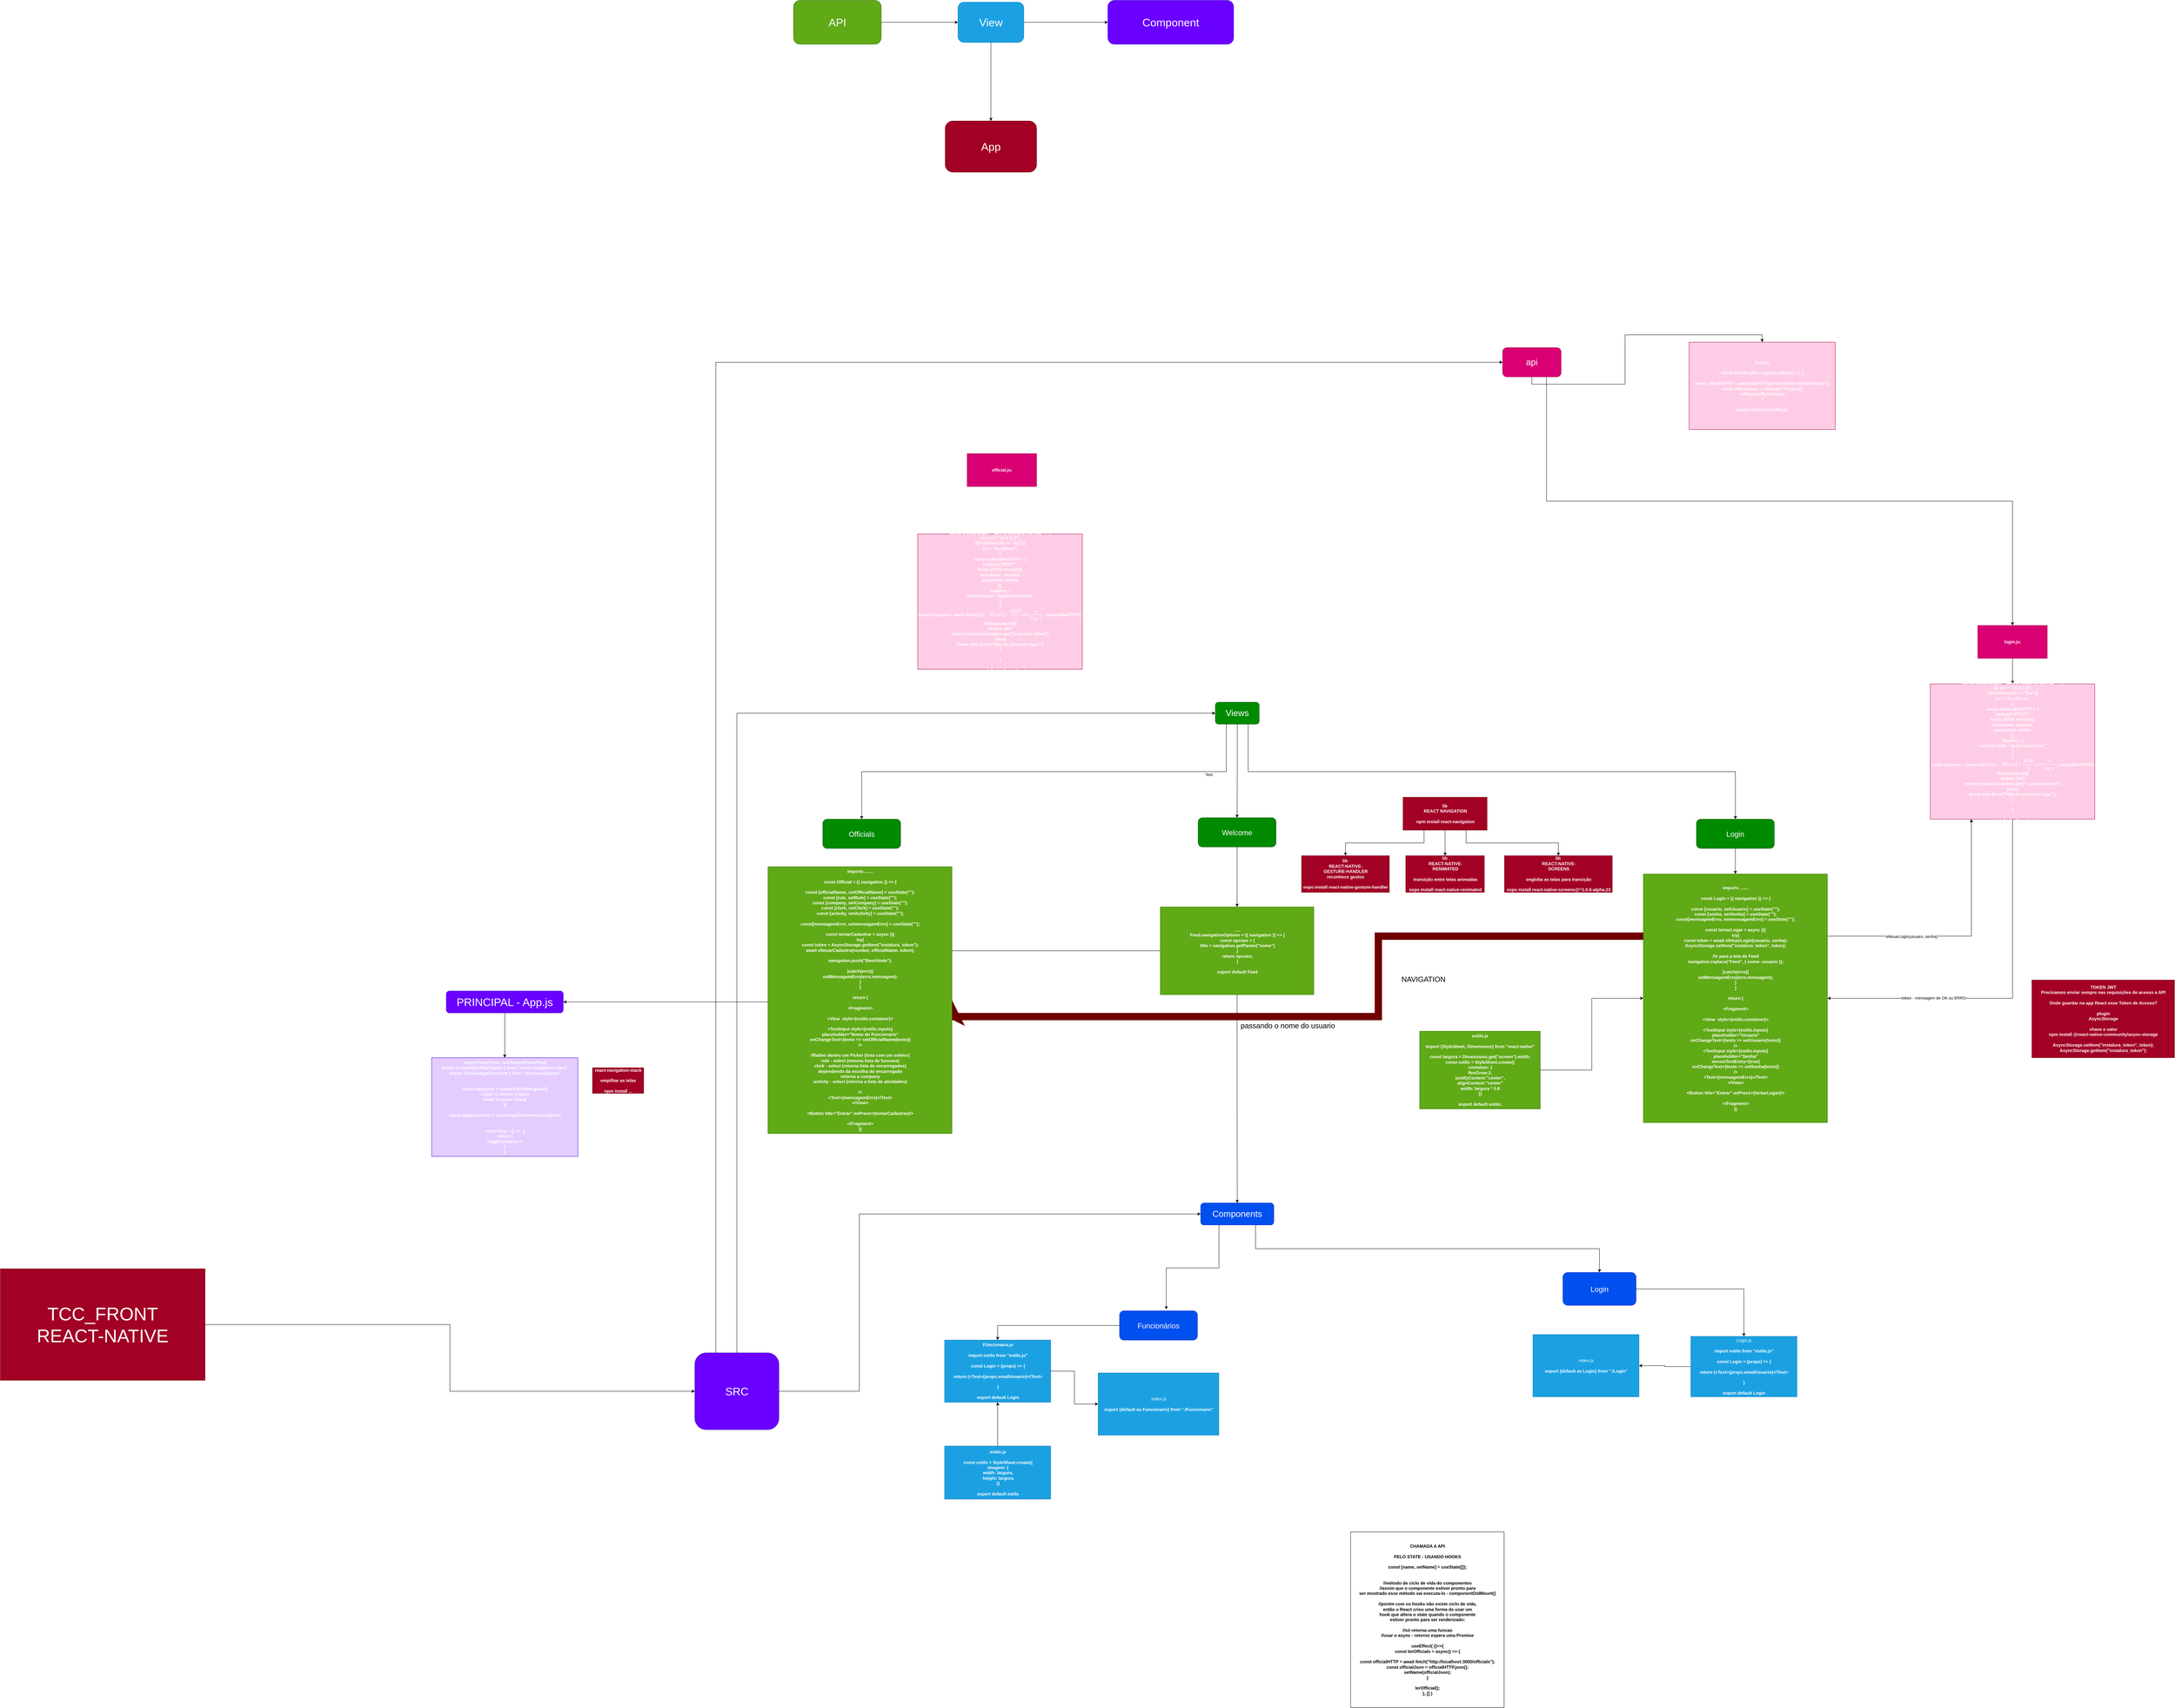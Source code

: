 <mxfile version="14.2.4" type="embed">
    <diagram id="uK-4cWOUnEbERWLj9T2r" name="Page-1">
        <mxGraphModel dx="8715" dy="6167" grid="1" gridSize="10" guides="1" tooltips="1" connect="1" arrows="1" fold="1" page="1" pageScale="1" pageWidth="827" pageHeight="1169" background="none" math="0" shadow="0">
            <root>
                <mxCell id="0"/>
                <mxCell id="1" parent="0"/>
                <mxCell id="62" style="edgeStyle=orthogonalEdgeStyle;rounded=0;orthogonalLoop=1;jettySize=auto;html=1;exitX=1;exitY=0.5;exitDx=0;exitDy=0;" parent="1" source="2" target="6" edge="1">
                    <mxGeometry relative="1" as="geometry"/>
                </mxCell>
                <mxCell id="2" value="&lt;font style=&quot;font-size: 50px&quot;&gt;TCC_FRONT&lt;br&gt;REACT-NATIVE&lt;/font&gt;" style="rounded=0;whiteSpace=wrap;html=1;fillColor=#a20025;strokeColor=#6F0000;fontColor=#ffffff;" parent="1" vertex="1">
                    <mxGeometry x="-3490" y="650" width="560" height="305" as="geometry"/>
                </mxCell>
                <mxCell id="27" style="edgeStyle=orthogonalEdgeStyle;rounded=0;orthogonalLoop=1;jettySize=auto;html=1;exitX=0.75;exitY=1;exitDx=0;exitDy=0;" parent="1" source="3" target="7" edge="1">
                    <mxGeometry relative="1" as="geometry"/>
                </mxCell>
                <mxCell id="28" style="edgeStyle=orthogonalEdgeStyle;rounded=0;orthogonalLoop=1;jettySize=auto;html=1;exitX=0.25;exitY=1;exitDx=0;exitDy=0;entryX=0.6;entryY=-0.05;entryDx=0;entryDy=0;entryPerimeter=0;" parent="1" source="3" target="24" edge="1">
                    <mxGeometry relative="1" as="geometry"/>
                </mxCell>
                <mxCell id="3" value="&lt;font style=&quot;font-size: 24px&quot;&gt;Components&lt;/font&gt;" style="rounded=1;whiteSpace=wrap;html=1;fillColor=#0050ef;strokeColor=#001DBC;fontColor=#ffffff;" parent="1" vertex="1">
                    <mxGeometry x="-206" y="470" width="200" height="60" as="geometry"/>
                </mxCell>
                <mxCell id="65" style="edgeStyle=orthogonalEdgeStyle;rounded=0;orthogonalLoop=1;jettySize=auto;html=1;exitX=0.5;exitY=0;exitDx=0;exitDy=0;entryX=0;entryY=0.5;entryDx=0;entryDy=0;" parent="1" source="6" target="63" edge="1">
                    <mxGeometry relative="1" as="geometry"/>
                </mxCell>
                <mxCell id="68" style="edgeStyle=orthogonalEdgeStyle;rounded=0;orthogonalLoop=1;jettySize=auto;html=1;exitX=0.25;exitY=0;exitDx=0;exitDy=0;entryX=0;entryY=0.5;entryDx=0;entryDy=0;" parent="1" source="6" target="44" edge="1">
                    <mxGeometry relative="1" as="geometry"/>
                </mxCell>
                <mxCell id="123" style="edgeStyle=orthogonalEdgeStyle;rounded=0;orthogonalLoop=1;jettySize=auto;html=1;exitX=1;exitY=0.5;exitDx=0;exitDy=0;entryX=0;entryY=0.5;entryDx=0;entryDy=0;strokeWidth=1;fontSize=11;" parent="1" source="6" target="3" edge="1">
                    <mxGeometry relative="1" as="geometry">
                        <Array as="points">
                            <mxPoint x="-1140" y="985"/>
                            <mxPoint x="-1140" y="500"/>
                        </Array>
                    </mxGeometry>
                </mxCell>
                <mxCell id="6" value="&lt;font style=&quot;font-size: 30px&quot;&gt;SRC&lt;/font&gt;" style="rounded=1;whiteSpace=wrap;html=1;fillColor=#6a00ff;strokeColor=#3700CC;fontColor=#ffffff;" parent="1" vertex="1">
                    <mxGeometry x="-1590" y="880" width="230" height="210" as="geometry"/>
                </mxCell>
                <mxCell id="43" style="edgeStyle=orthogonalEdgeStyle;rounded=0;orthogonalLoop=1;jettySize=auto;html=1;entryX=0.5;entryY=0;entryDx=0;entryDy=0;" parent="1" source="7" target="40" edge="1">
                    <mxGeometry relative="1" as="geometry"/>
                </mxCell>
                <mxCell id="7" value="&lt;font style=&quot;font-size: 20px&quot;&gt;Login&lt;/font&gt;" style="rounded=1;whiteSpace=wrap;html=1;fillColor=#0050ef;strokeColor=#001DBC;fontColor=#ffffff;" parent="1" vertex="1">
                    <mxGeometry x="785" y="660" width="200" height="90" as="geometry"/>
                </mxCell>
                <mxCell id="12" value="index.js&lt;br&gt;&lt;b&gt;&lt;br&gt;&lt;/b&gt;&lt;b&gt;export {default as Login} from &quot;./Login&quot;&lt;/b&gt;&lt;b&gt;&lt;br&gt;&lt;/b&gt;" style="html=1;fillColor=#1ba1e2;strokeColor=#006EAF;fontColor=#ffffff;" parent="1" vertex="1">
                    <mxGeometry x="703" y="830" width="290" height="170" as="geometry"/>
                </mxCell>
                <mxCell id="75" style="edgeStyle=orthogonalEdgeStyle;rounded=0;orthogonalLoop=1;jettySize=auto;html=1;exitX=0.5;exitY=1;exitDx=0;exitDy=0;entryX=0.5;entryY=0;entryDx=0;entryDy=0;" parent="1" source="14" target="74" edge="1">
                    <mxGeometry relative="1" as="geometry"/>
                </mxCell>
                <mxCell id="14" value="&lt;font style=&quot;font-size: 30px&quot;&gt;PRINCIPAL - App.js&lt;/font&gt;" style="rounded=1;whiteSpace=wrap;html=1;fillColor=#6a00ff;strokeColor=#3700CC;fontColor=#ffffff;" parent="1" vertex="1">
                    <mxGeometry x="-2270" y="-110" width="320" height="60" as="geometry"/>
                </mxCell>
                <mxCell id="102" style="edgeStyle=orthogonalEdgeStyle;rounded=0;orthogonalLoop=1;jettySize=auto;html=1;entryX=0;entryY=0.5;entryDx=0;entryDy=0;" parent="1" source="22" target="79" edge="1">
                    <mxGeometry relative="1" as="geometry"/>
                </mxCell>
                <mxCell id="22" value="&lt;b&gt;estilo.js&lt;br&gt;&lt;br&gt;import {StyleSheet, Dimensions} from &quot;react-native&quot;&lt;br&gt;&lt;br&gt;const largura = Dimensions.get(&quot;screen&quot;).width;&lt;br&gt;const estilo = StyleSheet.create({&lt;br&gt;container: {&lt;br&gt;flexGrow:2,&lt;br&gt;justifyContent:&quot;center&quot;,&lt;br&gt;alignContent:&quot;center&quot;&lt;br&gt;width: largura * 0.8&lt;br&gt;})&lt;br&gt;&lt;br&gt;export default estilo;&lt;br&gt;&lt;/b&gt;" style="html=1;fillColor=#60a917;strokeColor=#2D7600;fontColor=#ffffff;" parent="1" vertex="1">
                    <mxGeometry x="393" width="330" height="212.5" as="geometry"/>
                </mxCell>
                <mxCell id="37" style="edgeStyle=orthogonalEdgeStyle;rounded=0;orthogonalLoop=1;jettySize=auto;html=1;exitX=0;exitY=0.5;exitDx=0;exitDy=0;entryX=0.5;entryY=0;entryDx=0;entryDy=0;" parent="1" source="24" target="35" edge="1">
                    <mxGeometry relative="1" as="geometry"/>
                </mxCell>
                <mxCell id="24" value="&lt;font style=&quot;font-size: 20px&quot;&gt;Funcionários&lt;/font&gt;" style="rounded=1;whiteSpace=wrap;html=1;fillColor=#0050ef;strokeColor=#001DBC;fontColor=#ffffff;" parent="1" vertex="1">
                    <mxGeometry x="-428" y="765" width="213" height="80" as="geometry"/>
                </mxCell>
                <mxCell id="25" value="index.js&lt;b&gt;&lt;br&gt;&lt;br&gt;export {default as Funcionario} from &quot;./Funcionario&quot;&lt;br&gt;&lt;/b&gt;" style="html=1;fillColor=#1ba1e2;strokeColor=#006EAF;fontColor=#ffffff;" parent="1" vertex="1">
                    <mxGeometry x="-486.5" y="935" width="330" height="170" as="geometry"/>
                </mxCell>
                <mxCell id="39" style="edgeStyle=orthogonalEdgeStyle;rounded=0;orthogonalLoop=1;jettySize=auto;html=1;exitX=0.5;exitY=0;exitDx=0;exitDy=0;entryX=0.5;entryY=1;entryDx=0;entryDy=0;" parent="1" source="26" target="35" edge="1">
                    <mxGeometry relative="1" as="geometry"/>
                </mxCell>
                <mxCell id="26" value="&lt;b&gt;estilo.js&lt;br&gt;&lt;br&gt;const estilo = StyleSheet.create({&lt;br&gt;imagem: {&lt;br&gt;width: largura,&lt;br&gt;height: largura&lt;br&gt;})&lt;br&gt;&lt;br&gt;export default estilo&lt;br&gt;&lt;/b&gt;" style="html=1;fillColor=#1ba1e2;strokeColor=#006EAF;fontColor=#ffffff;" parent="1" vertex="1">
                    <mxGeometry x="-906.5" y="1135" width="290" height="145" as="geometry"/>
                </mxCell>
                <mxCell id="38" style="edgeStyle=orthogonalEdgeStyle;rounded=0;orthogonalLoop=1;jettySize=auto;html=1;exitX=1;exitY=0.5;exitDx=0;exitDy=0;entryX=0;entryY=0.5;entryDx=0;entryDy=0;" parent="1" source="35" target="25" edge="1">
                    <mxGeometry relative="1" as="geometry"/>
                </mxCell>
                <mxCell id="35" value="&lt;b&gt;FUncionario.js&lt;br&gt;&lt;br&gt;import estilo from &quot;estilo.js&quot;&lt;br&gt;&lt;br&gt;const Login = (props) =&amp;gt; {&lt;br&gt;&lt;br&gt;return (&amp;lt;Text&amp;gt;{props.emailUsuario}&amp;lt;/Text&amp;gt;&lt;br&gt;&lt;br&gt;}&lt;br&gt;&lt;br&gt;export default Login&lt;br&gt;&lt;/b&gt;" style="html=1;fillColor=#1ba1e2;strokeColor=#006EAF;fontColor=#ffffff;" parent="1" vertex="1">
                    <mxGeometry x="-906.5" y="845" width="290" height="170" as="geometry"/>
                </mxCell>
                <mxCell id="42" style="edgeStyle=orthogonalEdgeStyle;rounded=0;orthogonalLoop=1;jettySize=auto;html=1;entryX=1;entryY=0.5;entryDx=0;entryDy=0;" parent="1" source="40" target="12" edge="1">
                    <mxGeometry relative="1" as="geometry"/>
                </mxCell>
                <mxCell id="40" value="Login.js&lt;br&gt;&lt;b&gt;&lt;br&gt;import estilo from &quot;estilo.js&quot;&lt;br&gt;&lt;br&gt;const Login = (props) =&amp;gt; {&lt;br&gt;&lt;br&gt;return (&amp;lt;Text&amp;gt;{props.emailUsuario}&amp;lt;/Text&amp;gt;&lt;br&gt;&lt;br&gt;}&lt;br&gt;&lt;br&gt;export default Login&lt;br&gt;&lt;/b&gt;" style="html=1;fillColor=#1ba1e2;strokeColor=#006EAF;fontColor=#ffffff;" parent="1" vertex="1">
                    <mxGeometry x="1135" y="835" width="290" height="165" as="geometry"/>
                </mxCell>
                <mxCell id="69" style="edgeStyle=orthogonalEdgeStyle;rounded=0;orthogonalLoop=1;jettySize=auto;html=1;exitX=0.5;exitY=1;exitDx=0;exitDy=0;entryX=0.5;entryY=0;entryDx=0;entryDy=0;" parent="1" source="44" target="54" edge="1">
                    <mxGeometry relative="1" as="geometry"/>
                </mxCell>
                <mxCell id="86" style="edgeStyle=orthogonalEdgeStyle;rounded=0;orthogonalLoop=1;jettySize=auto;html=1;exitX=0.75;exitY=1;exitDx=0;exitDy=0;entryX=0.5;entryY=0;entryDx=0;entryDy=0;" parent="1" source="44" target="85" edge="1">
                    <mxGeometry relative="1" as="geometry"/>
                </mxCell>
                <mxCell id="44" value="&lt;font style=&quot;font-size: 24px&quot;&gt;api&lt;/font&gt;" style="rounded=1;whiteSpace=wrap;html=1;fillColor=#d80073;strokeColor=#A50040;fontColor=#ffffff;" parent="1" vertex="1">
                    <mxGeometry x="620" y="-1870" width="160" height="80" as="geometry"/>
                </mxCell>
                <mxCell id="54" value="&lt;b&gt;feed.js&lt;br&gt;&lt;br&gt;&lt;/b&gt;&lt;b&gt;const lerOfficials = async(callback) =&amp;gt; {&lt;br&gt;&lt;br&gt;const officialHTTP = await fetch(&quot;http://localhost:3000/officials&quot;);&lt;br&gt;const officialJson = officialHTTP.json();&lt;br&gt;callback(officialJson);&lt;br&gt;&lt;/b&gt;&lt;b&gt;}&lt;br&gt;&lt;br&gt;export default lerOfficial;&lt;br&gt;&lt;/b&gt;" style="html=1;strokeColor=#A50040;fontColor=#ffffff;fillColor=#FFCCE6;" parent="1" vertex="1">
                    <mxGeometry x="1130" y="-1885" width="400" height="239" as="geometry"/>
                </mxCell>
                <mxCell id="55" value="&lt;b&gt;CHAMADA A API&lt;br&gt;&lt;br&gt;PELO STATE - USANDO HOOKS&lt;br&gt;&lt;br&gt;const [name, setName] = useState([]);&lt;br&gt;&lt;br&gt;&lt;br&gt;//método de ciclo de vida do componentes&lt;br&gt;//assim que o componente estiver pronto para &lt;br&gt;ser mostrado esse método vai executa-lo - componentDidMount()&lt;br&gt;&lt;br&gt;//porém com os hooks não existe ciclo de vida, &lt;br&gt;então o React criou uma forma de usar um &lt;br&gt;hook que altera o state quando o componente &lt;br&gt;estiver pronto para ser renderizado:&lt;br&gt;&lt;br&gt;//só retorna uma funcao&lt;br&gt;//usar o async - retorno espera uma Promise&lt;br&gt;&lt;br&gt;useEffect( ()=&amp;gt;{&lt;br&gt;&lt;/b&gt;&lt;b&gt;const lerOfficials = async() =&amp;gt; {&lt;br&gt;&lt;br&gt;const officialHTTP = await fetch(&quot;http://localhost:3000/officials&quot;);&lt;br&gt;const officialJson = officialHTTP.json();&lt;br&gt;setName(officialJson);&lt;br&gt;&lt;/b&gt;&lt;b&gt;}&lt;br&gt;&lt;br&gt;lerOfficial();&lt;br&gt;}, [] )&lt;br&gt;&lt;/b&gt;" style="html=1;" parent="1" vertex="1">
                    <mxGeometry x="204" y="1370" width="420" height="480" as="geometry"/>
                </mxCell>
                <mxCell id="72" style="edgeStyle=orthogonalEdgeStyle;rounded=0;orthogonalLoop=1;jettySize=auto;html=1;exitX=0.5;exitY=1;exitDx=0;exitDy=0;entryX=0.5;entryY=0;entryDx=0;entryDy=0;" parent="1" source="63" target="67" edge="1">
                    <mxGeometry relative="1" as="geometry"/>
                </mxCell>
                <mxCell id="81" style="edgeStyle=orthogonalEdgeStyle;rounded=0;orthogonalLoop=1;jettySize=auto;html=1;exitX=0.75;exitY=1;exitDx=0;exitDy=0;" parent="1" source="63" target="78" edge="1">
                    <mxGeometry relative="1" as="geometry"/>
                </mxCell>
                <mxCell id="120" style="edgeStyle=orthogonalEdgeStyle;rounded=0;orthogonalLoop=1;jettySize=auto;html=1;exitX=0.25;exitY=1;exitDx=0;exitDy=0;entryX=0.5;entryY=0;entryDx=0;entryDy=0;strokeWidth=1;fontSize=11;" parent="1" source="63" target="119" edge="1">
                    <mxGeometry relative="1" as="geometry"/>
                </mxCell>
                <mxCell id="121" value="Text" style="edgeLabel;html=1;align=center;verticalAlign=middle;resizable=0;points=[];fontSize=11;" parent="120" vertex="1" connectable="0">
                    <mxGeometry x="-0.718" y="8" relative="1" as="geometry">
                        <mxPoint x="-1" as="offset"/>
                    </mxGeometry>
                </mxCell>
                <mxCell id="63" value="&lt;font style=&quot;font-size: 24px&quot;&gt;Views&lt;/font&gt;" style="rounded=1;whiteSpace=wrap;html=1;fillColor=#008a00;strokeColor=#005700;fontColor=#ffffff;" parent="1" vertex="1">
                    <mxGeometry x="-166" y="-900" width="120" height="60" as="geometry"/>
                </mxCell>
                <mxCell id="70" style="edgeStyle=orthogonalEdgeStyle;rounded=0;orthogonalLoop=1;jettySize=auto;html=1;exitX=0;exitY=0.5;exitDx=0;exitDy=0;entryX=1;entryY=0.5;entryDx=0;entryDy=0;" parent="1" source="66" target="14" edge="1">
                    <mxGeometry relative="1" as="geometry"/>
                </mxCell>
                <mxCell id="73" style="edgeStyle=orthogonalEdgeStyle;rounded=0;orthogonalLoop=1;jettySize=auto;html=1;exitX=0.5;exitY=1;exitDx=0;exitDy=0;entryX=0.5;entryY=0;entryDx=0;entryDy=0;" parent="1" source="66" target="3" edge="1">
                    <mxGeometry relative="1" as="geometry"/>
                </mxCell>
                <mxCell id="66" value="&lt;b&gt;....&lt;br&gt;Feed.navigationOptions = ({ navigation }) =&amp;gt; {&lt;br&gt;const opcoes = {&lt;br&gt;title = navigation.getParam(&quot;nome&quot;)&lt;br&gt;}&lt;br&gt;return opcoes;&lt;br&gt;}&lt;br&gt;&lt;br&gt;export default Feed&lt;br&gt;&lt;/b&gt;" style="html=1;fillColor=#60a917;strokeColor=#2D7600;fontColor=#ffffff;" parent="1" vertex="1">
                    <mxGeometry x="-316.5" y="-340" width="420" height="240" as="geometry"/>
                </mxCell>
                <mxCell id="71" style="edgeStyle=orthogonalEdgeStyle;rounded=0;orthogonalLoop=1;jettySize=auto;html=1;exitX=0.5;exitY=1;exitDx=0;exitDy=0;entryX=0.5;entryY=0;entryDx=0;entryDy=0;" parent="1" source="67" target="66" edge="1">
                    <mxGeometry relative="1" as="geometry"/>
                </mxCell>
                <mxCell id="67" value="&lt;font style=&quot;font-size: 20px&quot;&gt;Welcome&lt;/font&gt;" style="rounded=1;whiteSpace=wrap;html=1;fillColor=#008a00;strokeColor=#005700;fontColor=#ffffff;" parent="1" vertex="1">
                    <mxGeometry x="-213" y="-584" width="213" height="80" as="geometry"/>
                </mxCell>
                <mxCell id="74" value="&lt;b&gt;import Feed from ./src/Views/Feed/Feed&lt;br&gt;&lt;/b&gt;&lt;b&gt;import {createStackNavigator } from &quot;&lt;/b&gt;&lt;b&gt;react-navigation-stack&quot;&lt;br&gt;&lt;/b&gt;&lt;b&gt;import {createAppContainer } from &quot;&lt;/b&gt;&lt;b&gt;react-navigation&quot;&lt;br&gt;&lt;/b&gt;&lt;b&gt;&lt;br&gt;&lt;br&gt;const navigator = createStackNavigator({&lt;br&gt;Login :{ screen: Login}&lt;br&gt;Feed :{screen: Feed}&lt;br&gt;})&lt;br&gt;&lt;br&gt;const AppContainer = createAppContainer(navigator)&lt;br&gt;&lt;br&gt;&lt;br&gt;&lt;/b&gt;&lt;b&gt;const App = () =&amp;gt;&amp;nbsp; {&lt;br&gt;return (&lt;br&gt;&amp;lt;AppContainer /&amp;gt;&lt;br&gt;)&lt;br&gt;}&lt;br&gt;&lt;/b&gt;" style="html=1;strokeColor=#3700CC;fontColor=#ffffff;fillColor=#E5CCFF;" parent="1" vertex="1">
                    <mxGeometry x="-2310" y="72.5" width="400" height="270" as="geometry"/>
                </mxCell>
                <mxCell id="83" style="edgeStyle=orthogonalEdgeStyle;rounded=0;orthogonalLoop=1;jettySize=auto;html=1;exitX=0.5;exitY=1;exitDx=0;exitDy=0;entryX=0.5;entryY=0;entryDx=0;entryDy=0;" parent="1" source="78" target="79" edge="1">
                    <mxGeometry relative="1" as="geometry"/>
                </mxCell>
                <mxCell id="78" value="&lt;font style=&quot;font-size: 20px&quot;&gt;Login&lt;/font&gt;" style="rounded=1;whiteSpace=wrap;html=1;fillColor=#008a00;strokeColor=#005700;fontColor=#ffffff;" parent="1" vertex="1">
                    <mxGeometry x="1150.25" y="-580" width="213" height="80" as="geometry"/>
                </mxCell>
                <mxCell id="116" style="edgeStyle=orthogonalEdgeStyle;rounded=0;orthogonalLoop=1;jettySize=auto;html=1;exitX=0;exitY=0.25;exitDx=0;exitDy=0;entryX=1;entryY=0.5;entryDx=0;entryDy=0;fillColor=#a20025;strokeColor=#6F0000;strokeWidth=20;" parent="1" source="79" target="122" edge="1">
                    <mxGeometry relative="1" as="geometry">
                        <Array as="points">
                            <mxPoint x="280" y="-260"/>
                            <mxPoint x="280" y="-40"/>
                            <mxPoint x="-886" y="-40"/>
                        </Array>
                    </mxGeometry>
                </mxCell>
                <mxCell id="117" value="NAVIGATION" style="edgeLabel;html=1;align=center;verticalAlign=middle;resizable=0;points=[];fontSize=20;" parent="116" vertex="1" connectable="0">
                    <mxGeometry x="-0.182" y="10" relative="1" as="geometry">
                        <mxPoint x="113.23" y="-40.05" as="offset"/>
                    </mxGeometry>
                </mxCell>
                <mxCell id="124" style="edgeStyle=orthogonalEdgeStyle;rounded=0;orthogonalLoop=1;jettySize=auto;html=1;exitX=1;exitY=0.25;exitDx=0;exitDy=0;entryX=0.25;entryY=1;entryDx=0;entryDy=0;" edge="1" parent="1" source="79" target="104">
                    <mxGeometry relative="1" as="geometry"/>
                </mxCell>
                <mxCell id="125" value="efetuarLogin(usuairo, senha)" style="edgeLabel;html=1;align=center;verticalAlign=middle;resizable=0;points=[];" vertex="1" connectable="0" parent="124">
                    <mxGeometry x="-0.354" y="-1" relative="1" as="geometry">
                        <mxPoint as="offset"/>
                    </mxGeometry>
                </mxCell>
                <mxCell id="79" value="&lt;b&gt;imports .......&lt;br&gt;&lt;br&gt;const Login = ({ navigation }) =&amp;gt; {&lt;br&gt;&lt;br&gt;const [usuario, setUsuario] = useState(&quot;&quot;);&lt;/b&gt;&lt;b&gt;&lt;br&gt;const [senha, setSenha] = useState(&quot;&quot;);&lt;br&gt;const[mensagemErro, set&lt;/b&gt;&lt;b&gt;mensagemErro] = useState(&quot;&quot;);&lt;/b&gt;&lt;b&gt;&lt;br&gt;&lt;/b&gt;&lt;b&gt;&lt;br&gt;const tentarLogar = async (){&lt;br&gt;try{&lt;br&gt;const token = await efetuarLogin(usuario, senha);&lt;br&gt;AsyncStorage.setItem(&quot;instalura_token&quot;, token);&lt;br&gt;&lt;br&gt;//ir para a tela de Feed&lt;br&gt;navigation.replace(&quot;Feed&quot;, { nome: usuario });&lt;br&gt;&lt;br&gt;}catch(erro){&lt;br&gt;setMensagemErro(erro.mensagem);&lt;br&gt;}&lt;br&gt;}&lt;br&gt;&lt;br&gt;return (&lt;br&gt;&lt;br&gt;&amp;lt;Fragment&amp;gt;&lt;br&gt;&lt;br&gt;&amp;lt;View&amp;nbsp;&lt;/b&gt;&lt;b&gt;&amp;nbsp;style={estilo.container}&amp;gt;&lt;br&gt;&lt;/b&gt;&lt;b&gt;&lt;br&gt;&amp;lt;TextInput style={estilo.inputs}&lt;br&gt;placeholder=&quot;Usuario&quot;&lt;br&gt;onChangeText={texto =&amp;gt; setUsuario(texto)}&lt;br&gt;/&amp;gt;&lt;br&gt;&amp;lt;TextInput&amp;nbsp;&lt;/b&gt;&lt;b&gt;style={estilo.inputs}&lt;/b&gt;&lt;b&gt;&lt;br&gt;placeholder=&quot;Senha&quot;&lt;br&gt;secureTextEntry={true}&lt;br&gt;&lt;/b&gt;&lt;b&gt;onChangeText={texto =&amp;gt; setSenha(texto)}&lt;br&gt;&lt;/b&gt;&lt;b&gt;/&amp;gt;&lt;br&gt;&amp;lt;Text&amp;gt;{mensagemErro}&amp;lt;/Text&amp;gt;&lt;br&gt;&amp;lt;/View&amp;gt;&lt;br&gt;&lt;br&gt;&amp;lt;Button title=&quot;Entrar&quot; onPress={tentarLogar}/&amp;gt;&lt;br&gt;&lt;br&gt;&amp;lt;/Fragment&amp;gt;&lt;br&gt;)}&lt;br&gt;&lt;/b&gt;" style="html=1;fillColor=#60a917;strokeColor=#2D7600;fontColor=#ffffff;" parent="1" vertex="1">
                    <mxGeometry x="1005" y="-430" width="503.5" height="680" as="geometry"/>
                </mxCell>
                <mxCell id="106" style="edgeStyle=orthogonalEdgeStyle;rounded=0;orthogonalLoop=1;jettySize=auto;html=1;" parent="1" source="85" target="104" edge="1">
                    <mxGeometry relative="1" as="geometry"/>
                </mxCell>
                <mxCell id="85" value="&lt;b&gt;login.js;&lt;br&gt;&lt;/b&gt;" style="html=1;fillColor=#d80073;strokeColor=#A50040;fontColor=#ffffff;" parent="1" vertex="1">
                    <mxGeometry x="1920" y="-1110" width="190" height="90" as="geometry"/>
                </mxCell>
                <mxCell id="97" style="edgeStyle=orthogonalEdgeStyle;rounded=0;orthogonalLoop=1;jettySize=auto;html=1;exitX=1;exitY=0.5;exitDx=0;exitDy=0;entryX=0;entryY=0.5;entryDx=0;entryDy=0;" parent="1" source="90" target="94" edge="1">
                    <mxGeometry relative="1" as="geometry"/>
                </mxCell>
                <mxCell id="90" value="&lt;font style=&quot;font-size: 30px&quot;&gt;API&lt;/font&gt;" style="rounded=1;whiteSpace=wrap;html=1;fillColor=#60a917;strokeColor=#2D7600;fontColor=#ffffff;" parent="1" vertex="1">
                    <mxGeometry x="-1320" y="-2820" width="240" height="120" as="geometry"/>
                </mxCell>
                <mxCell id="98" style="edgeStyle=orthogonalEdgeStyle;rounded=0;orthogonalLoop=1;jettySize=auto;html=1;entryX=0;entryY=0.5;entryDx=0;entryDy=0;" parent="1" source="94" target="95" edge="1">
                    <mxGeometry relative="1" as="geometry"/>
                </mxCell>
                <mxCell id="99" style="edgeStyle=orthogonalEdgeStyle;rounded=0;orthogonalLoop=1;jettySize=auto;html=1;exitX=0.5;exitY=1;exitDx=0;exitDy=0;" parent="1" source="94" target="96" edge="1">
                    <mxGeometry relative="1" as="geometry"/>
                </mxCell>
                <mxCell id="94" value="&lt;span style=&quot;font-size: 30px&quot;&gt;View&lt;/span&gt;" style="rounded=1;whiteSpace=wrap;html=1;fillColor=#1ba1e2;strokeColor=#006EAF;fontColor=#ffffff;" parent="1" vertex="1">
                    <mxGeometry x="-870" y="-2815" width="180" height="110" as="geometry"/>
                </mxCell>
                <mxCell id="95" value="&lt;span style=&quot;font-size: 30px&quot;&gt;Component&lt;/span&gt;" style="rounded=1;whiteSpace=wrap;html=1;fillColor=#6a00ff;strokeColor=#3700CC;fontColor=#ffffff;" parent="1" vertex="1">
                    <mxGeometry x="-460" y="-2820" width="344" height="120" as="geometry"/>
                </mxCell>
                <mxCell id="96" value="&lt;span style=&quot;font-size: 30px&quot;&gt;App&lt;/span&gt;" style="rounded=1;whiteSpace=wrap;html=1;fillColor=#a20025;strokeColor=#6F0000;fontColor=#ffffff;" parent="1" vertex="1">
                    <mxGeometry x="-905" y="-2490" width="250" height="140" as="geometry"/>
                </mxCell>
                <mxCell id="105" style="edgeStyle=orthogonalEdgeStyle;rounded=0;orthogonalLoop=1;jettySize=auto;html=1;exitX=0.5;exitY=1;exitDx=0;exitDy=0;entryX=1;entryY=0.5;entryDx=0;entryDy=0;" parent="1" source="104" target="79" edge="1">
                    <mxGeometry relative="1" as="geometry"/>
                </mxCell>
                <mxCell id="126" value="token - mensagem de OK ou ERRO" style="edgeLabel;html=1;align=center;verticalAlign=middle;resizable=0;points=[];" vertex="1" connectable="0" parent="105">
                    <mxGeometry x="0.418" y="-1" relative="1" as="geometry">
                        <mxPoint as="offset"/>
                    </mxGeometry>
                </mxCell>
                <mxCell id="104" value="&lt;b&gt;const efetuarLogin = async (usuario, senha) =&amp;gt; {&lt;br&gt;let url = &quot;10.0.2.2&quot;;&lt;br&gt;if(Platform.OS == &quot;ios&quot;){&lt;br&gt;url = &quot;localhost&quot;;&lt;br&gt;}&lt;br&gt;const cabecalhoHTTP = {&lt;br&gt;method:&quot;POST&quot;,&lt;br&gt;body:JSON.stringfy({&lt;br&gt;userName: usuario,&lt;br&gt;password: senha&lt;br&gt;}),&lt;br&gt;headers: {&lt;br&gt;content-type: &quot;application/json&quot;&lt;br&gt;}&lt;br&gt;}&lt;br&gt;const reponse = await fetch(`http://${url}:3000/users/login`, cabecalhoHTTP);&lt;br&gt;if(resposta.ok){&lt;br&gt;//token JWT&lt;br&gt;return resposta.headers.get(&quot;x-access-token&quot;)&lt;br&gt;}else{&lt;br&gt;throw new Error(&quot;Não foi possível logar&quot;);&lt;br&gt;}&lt;br&gt;&lt;br&gt;}&lt;br&gt;&lt;br&gt;export default efetuarLogin;&lt;br&gt;&lt;/b&gt;" style="html=1;strokeColor=#A50040;fontColor=#ffffff;fillColor=#FFCCE6;" parent="1" vertex="1">
                    <mxGeometry x="1790" y="-950" width="450" height="370" as="geometry"/>
                </mxCell>
                <mxCell id="107" value="&lt;b&gt;TOKEN JWT&lt;br&gt;Precisamos enviar sempre nas requisições de acesso a API&lt;br&gt;&lt;br&gt;Onde guardar na app React esse Token de Acesso?&lt;br&gt;&lt;br&gt;plugin&lt;br&gt;AsyncStorage&lt;br&gt;&lt;br&gt;chave e valor&lt;br&gt;npm install @react-native-community/async-storage&lt;br&gt;&lt;br&gt;&lt;/b&gt;&lt;b&gt;AsyncStorage.setItem(&quot;instalura_token&quot;, token);&lt;br&gt;&lt;/b&gt;&lt;b&gt;AsyncStorage.getItem(&quot;instalura_token&quot;);&lt;br&gt;&lt;/b&gt;" style="html=1;fillColor=#a20025;strokeColor=#6F0000;fontColor=#ffffff;" parent="1" vertex="1">
                    <mxGeometry x="2068" y="-140" width="390" height="212.5" as="geometry"/>
                </mxCell>
                <mxCell id="112" style="edgeStyle=orthogonalEdgeStyle;rounded=0;orthogonalLoop=1;jettySize=auto;html=1;exitX=0.75;exitY=1;exitDx=0;exitDy=0;entryX=0.5;entryY=0;entryDx=0;entryDy=0;" parent="1" source="108" target="111" edge="1">
                    <mxGeometry relative="1" as="geometry"/>
                </mxCell>
                <mxCell id="113" style="edgeStyle=orthogonalEdgeStyle;rounded=0;orthogonalLoop=1;jettySize=auto;html=1;exitX=0.5;exitY=1;exitDx=0;exitDy=0;entryX=0.5;entryY=0;entryDx=0;entryDy=0;" parent="1" source="108" target="110" edge="1">
                    <mxGeometry relative="1" as="geometry"/>
                </mxCell>
                <mxCell id="114" style="edgeStyle=orthogonalEdgeStyle;rounded=0;orthogonalLoop=1;jettySize=auto;html=1;exitX=0.25;exitY=1;exitDx=0;exitDy=0;entryX=0.5;entryY=0;entryDx=0;entryDy=0;" parent="1" source="108" target="109" edge="1">
                    <mxGeometry relative="1" as="geometry"/>
                </mxCell>
                <mxCell id="108" value="&lt;b&gt;lib&amp;nbsp;&lt;br&gt;REACT NAVIGATION&lt;br&gt;&lt;br&gt;npm install react-navigation&lt;br&gt;&lt;/b&gt;" style="html=1;fillColor=#a20025;strokeColor=#6F0000;fontColor=#ffffff;" parent="1" vertex="1">
                    <mxGeometry x="347.5" y="-640" width="230" height="90" as="geometry"/>
                </mxCell>
                <mxCell id="109" value="&lt;b&gt;lib&amp;nbsp;&lt;br&gt;REACT-NATIVE-&lt;br&gt;GESTURE-HANDLER&lt;br&gt;reconhece gestos&lt;br&gt;&lt;br&gt;expo install react-native-gesture-handler&lt;br&gt;&lt;/b&gt;" style="html=1;fillColor=#a20025;strokeColor=#6F0000;fontColor=#ffffff;" parent="1" vertex="1">
                    <mxGeometry x="70" y="-480" width="240" height="100" as="geometry"/>
                </mxCell>
                <mxCell id="110" value="&lt;b&gt;lib&amp;nbsp;&lt;br&gt;REACT-NATIVE-&lt;br&gt;RENIMATED&lt;br&gt;&lt;br&gt;transição entre telas animadas&lt;br&gt;&lt;br&gt;expo install react-native-renimated&lt;br&gt;&lt;/b&gt;" style="html=1;fillColor=#a20025;strokeColor=#6F0000;fontColor=#ffffff;" parent="1" vertex="1">
                    <mxGeometry x="355" y="-480" width="215" height="100" as="geometry"/>
                </mxCell>
                <mxCell id="111" value="&lt;b&gt;lib&amp;nbsp;&lt;br&gt;REACT-NATIVE-&lt;br&gt;SCREENS&lt;br&gt;&lt;br&gt;engloba as telas para transição&lt;br&gt;&lt;br&gt;expo install react-native-screens@^1.0.0-alpha.23&lt;br&gt;&lt;/b&gt;" style="html=1;fillColor=#a20025;strokeColor=#6F0000;fontColor=#ffffff;" parent="1" vertex="1">
                    <mxGeometry x="625" y="-480" width="295" height="100" as="geometry"/>
                </mxCell>
                <mxCell id="115" value="&lt;b&gt;react-navigation-stack&lt;br&gt;&lt;br&gt;empilhar as telas&lt;br&gt;&lt;br&gt;npm install ...&lt;br&gt;&lt;/b&gt;" style="html=1;fillColor=#a20025;strokeColor=#6F0000;fontColor=#ffffff;" parent="1" vertex="1">
                    <mxGeometry x="-1870" y="100" width="140" height="70" as="geometry"/>
                </mxCell>
                <mxCell id="118" value="passando o nome do usuario" style="edgeLabel;html=1;align=center;verticalAlign=middle;resizable=0;points=[];fontSize=20;" parent="1" vertex="1" connectable="0">
                    <mxGeometry x="29.996" y="-19.999" as="geometry">
                        <mxPoint x="2" y="4" as="offset"/>
                    </mxGeometry>
                </mxCell>
                <mxCell id="119" value="&lt;font style=&quot;font-size: 20px&quot;&gt;Officials&lt;/font&gt;" style="rounded=1;whiteSpace=wrap;html=1;fillColor=#008a00;strokeColor=#005700;fontColor=#ffffff;" parent="1" vertex="1">
                    <mxGeometry x="-1240" y="-580" width="213" height="80" as="geometry"/>
                </mxCell>
                <mxCell id="122" value="&lt;b&gt;imports .......&lt;br&gt;&lt;br&gt;const Official = ({ navigation }) =&amp;gt; {&lt;br&gt;&lt;br&gt;const [officialName, setO&lt;/b&gt;&lt;b&gt;fficialName&lt;/b&gt;&lt;b&gt;] = useState(&quot;&quot;);&lt;/b&gt;&lt;b&gt;&lt;br&gt;&lt;/b&gt;&lt;b&gt;const [rule, setR&lt;/b&gt;&lt;b&gt;ule&lt;/b&gt;&lt;b&gt;] = useState(&quot;&quot;);&lt;/b&gt;&lt;b&gt;&lt;br&gt;&lt;/b&gt;&lt;b&gt;const [company, setC&lt;/b&gt;&lt;b&gt;ompany&lt;/b&gt;&lt;b&gt;] = useState(&quot;&quot;);&lt;/b&gt;&lt;b&gt;&lt;br&gt;&lt;/b&gt;&lt;b&gt;const [clerk, setC&lt;/b&gt;&lt;b&gt;lerk&lt;/b&gt;&lt;b&gt;] = useState(&quot;&quot;);&lt;/b&gt;&lt;b&gt;&lt;br&gt;&lt;/b&gt;&lt;b&gt;const [activity, setA&lt;/b&gt;&lt;b&gt;ctivity&lt;/b&gt;&lt;b&gt;] = useState(&quot;&quot;);&lt;/b&gt;&lt;b&gt;&lt;br&gt;&lt;/b&gt;&lt;b&gt;&lt;br&gt;&lt;/b&gt;&lt;b&gt;const[mensagemErro, set&lt;/b&gt;&lt;b&gt;mensagemErro] = useState(&quot;&quot;);&lt;/b&gt;&lt;b&gt;&lt;br&gt;&lt;/b&gt;&lt;b&gt;&lt;br&gt;const tentarCadastrar = async (){&lt;br&gt;try{&lt;br&gt;&lt;/b&gt;&lt;b&gt;const token = AsyncStorage.getItem(&quot;instalura_token&quot;);&lt;/b&gt;&lt;b&gt;&lt;br&gt;await efetuarCadastro(number, officialName, token);&lt;br&gt;&lt;br&gt;navigation.push(&quot;BemVindo&quot;);&lt;br&gt;&lt;br&gt;}catch(erro){&lt;br&gt;setMensagemErro(erro.mensagem);&lt;br&gt;}&lt;br&gt;}&lt;br&gt;&lt;br&gt;return (&lt;br&gt;&lt;br&gt;&amp;lt;Fragment&amp;gt;&lt;br&gt;&lt;br&gt;&amp;lt;View&amp;nbsp;&lt;/b&gt;&lt;b&gt;&amp;nbsp;style={estilo.container}&amp;gt;&lt;br&gt;&lt;/b&gt;&lt;b&gt;&lt;br&gt;&amp;lt;TextInput style={estilo.inputs}&lt;br&gt;placeholder=&quot;Nome do Funcionario&quot;&lt;br&gt;onChangeText={texto =&amp;gt;&amp;nbsp;&lt;/b&gt;&lt;b&gt;setO&lt;/b&gt;&lt;b&gt;fficialName&lt;/b&gt;&lt;b&gt;(texto)}&lt;br&gt;/&amp;gt;&lt;br&gt;&lt;/b&gt;&lt;b&gt;&lt;br&gt;//flatlist dentro um Picker (lista com um seletor)&lt;br&gt;rule - select (retorna lista de funcoes)&lt;br&gt;clerk - select (retorna lista de encarregados)&lt;br&gt;dependendo da escolha do encarregado&lt;br&gt;retorna a company&lt;br&gt;activity - select (retorna a lista de atividades)&lt;br&gt;&lt;br&gt;&lt;/b&gt;&lt;b&gt;/&amp;gt;&lt;br&gt;&amp;lt;Text&amp;gt;{mensagemErro}&amp;lt;/Text&amp;gt;&lt;br&gt;&amp;lt;/View&amp;gt;&lt;br&gt;&lt;br&gt;&amp;lt;Button title=&quot;Entrar&quot; onPress={tentarCadastrar}/&amp;gt;&lt;br&gt;&lt;br&gt;&amp;lt;/Fragment&amp;gt;&lt;br&gt;)}&lt;br&gt;&lt;/b&gt;" style="html=1;fillColor=#60a917;strokeColor=#2D7600;fontColor=#ffffff;" parent="1" vertex="1">
                    <mxGeometry x="-1390" y="-450" width="503.5" height="730" as="geometry"/>
                </mxCell>
                <mxCell id="127" value="&lt;b&gt;official.js;&lt;br&gt;&lt;/b&gt;" style="html=1;fillColor=#d80073;strokeColor=#A50040;fontColor=#ffffff;" vertex="1" parent="1">
                    <mxGeometry x="-845" y="-1580" width="190" height="90" as="geometry"/>
                </mxCell>
                <mxCell id="128" value="&lt;b&gt;const efetuarLogin = async (usuario, senha) =&amp;gt; {&lt;br&gt;let url = &quot;10.0.2.2&quot;;&lt;br&gt;if(Platform.OS == &quot;ios&quot;){&lt;br&gt;url = &quot;localhost&quot;;&lt;br&gt;}&lt;br&gt;const cabecalhoHTTP = {&lt;br&gt;method:&quot;POST&quot;,&lt;br&gt;body:JSON.stringfy({&lt;br&gt;userName: usuario,&lt;br&gt;password: senha&lt;br&gt;}),&lt;br&gt;headers: {&lt;br&gt;content-type: &quot;application/json&quot;&lt;br&gt;}&lt;br&gt;}&lt;br&gt;const reponse = await fetch(`http://${url}:3000/users/login`, cabecalhoHTTP);&lt;br&gt;if(resposta.ok){&lt;br&gt;//token JWT&lt;br&gt;return resposta.headers.get(&quot;x-access-token&quot;)&lt;br&gt;}else{&lt;br&gt;throw new Error(&quot;Não foi possível logar&quot;);&lt;br&gt;}&lt;br&gt;&lt;br&gt;}&lt;br&gt;&lt;br&gt;export default efetuarLogin;&lt;br&gt;&lt;/b&gt;" style="html=1;strokeColor=#A50040;fontColor=#ffffff;fillColor=#FFCCE6;" vertex="1" parent="1">
                    <mxGeometry x="-980" y="-1360" width="450" height="370" as="geometry"/>
                </mxCell>
            </root>
        </mxGraphModel>
    </diagram>
</mxfile>